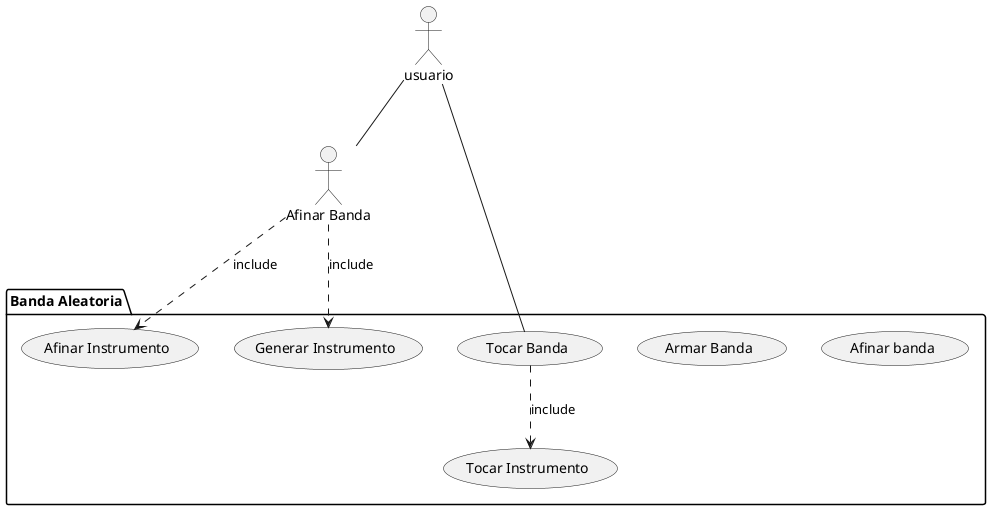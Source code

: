 @startuml

package "Banda Aleatoria" {
usecase "Afinar banda"
usecase "Armar Banda"
usecase "Tocar Banda"
usecase "Tocar Instrumento"
usecase "Afinar Instrumento"
usecase "Generar Instrumento"
}

usuario -- "Afinar Banda"
usuario -- "Tocar Banda"

"Tocar Banda" ..> "Tocar Instrumento" : include
"Afinar Banda" ..> "Afinar Instrumento" : include
"Afinar Banda" ..> "Generar Instrumento" : include
@enduml